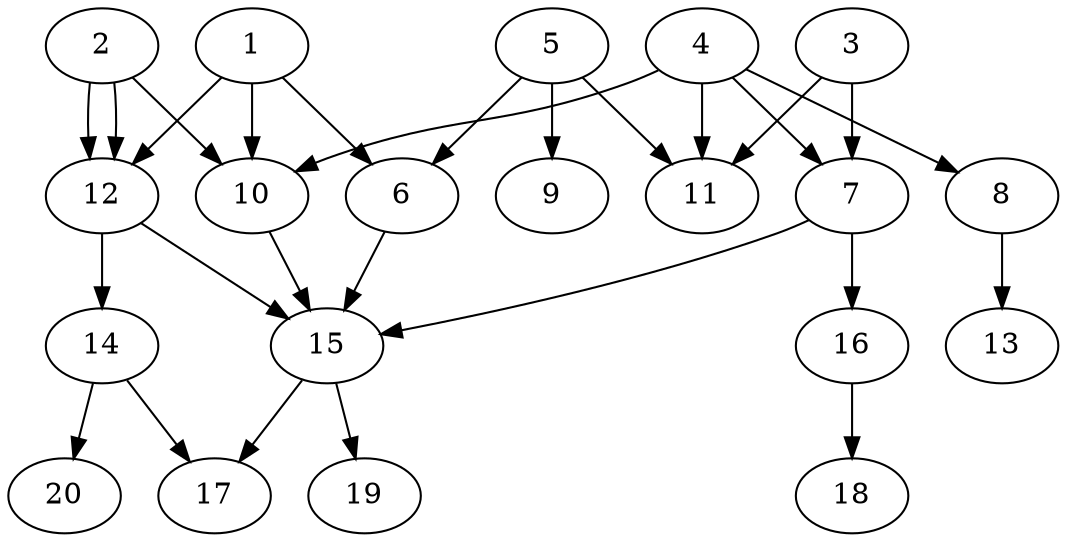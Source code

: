 // DAG automatically generated by daggen at Tue Jul 23 14:25:45 2019
// ./daggen --dot -n 20 --ccr 0.4 --fat 0.7 --regular 0.5 --density 0.6 --mindata 5242880 --maxdata 52428800 
digraph G {
  1 [size="71805440", alpha="0.09", expect_size="28722176"] 
  1 -> 6 [size ="28722176"]
  1 -> 10 [size ="28722176"]
  1 -> 12 [size ="28722176"]
  2 [size="66068480", alpha="0.13", expect_size="26427392"] 
  2 -> 10 [size ="26427392"]
  2 -> 12 [size ="26427392"]
  2 -> 12 [size ="26427392"]
  3 [size="87928320", alpha="0.03", expect_size="35171328"] 
  3 -> 7 [size ="35171328"]
  3 -> 11 [size ="35171328"]
  4 [size="103306240", alpha="0.07", expect_size="41322496"] 
  4 -> 7 [size ="41322496"]
  4 -> 8 [size ="41322496"]
  4 -> 10 [size ="41322496"]
  4 -> 11 [size ="41322496"]
  5 [size="103093760", alpha="0.02", expect_size="41237504"] 
  5 -> 6 [size ="41237504"]
  5 -> 9 [size ="41237504"]
  5 -> 11 [size ="41237504"]
  6 [size="130547200", alpha="0.14", expect_size="52218880"] 
  6 -> 15 [size ="52218880"]
  7 [size="79531520", alpha="0.05", expect_size="31812608"] 
  7 -> 15 [size ="31812608"]
  7 -> 16 [size ="31812608"]
  8 [size="22937600", alpha="0.00", expect_size="9175040"] 
  8 -> 13 [size ="9175040"]
  9 [size="33456640", alpha="0.12", expect_size="13382656"] 
  10 [size="59676160", alpha="0.13", expect_size="23870464"] 
  10 -> 15 [size ="23870464"]
  11 [size="51445760", alpha="0.14", expect_size="20578304"] 
  12 [size="102594560", alpha="0.05", expect_size="41037824"] 
  12 -> 14 [size ="41037824"]
  12 -> 15 [size ="41037824"]
  13 [size="61209600", alpha="0.06", expect_size="24483840"] 
  14 [size="79528960", alpha="0.08", expect_size="31811584"] 
  14 -> 17 [size ="31811584"]
  14 -> 20 [size ="31811584"]
  15 [size="122398720", alpha="0.17", expect_size="48959488"] 
  15 -> 17 [size ="48959488"]
  15 -> 19 [size ="48959488"]
  16 [size="18739200", alpha="0.12", expect_size="7495680"] 
  16 -> 18 [size ="7495680"]
  17 [size="98897920", alpha="0.08", expect_size="39559168"] 
  18 [size="128020480", alpha="0.02", expect_size="51208192"] 
  19 [size="130032640", alpha="0.07", expect_size="52013056"] 
  20 [size="83205120", alpha="0.02", expect_size="33282048"] 
}
